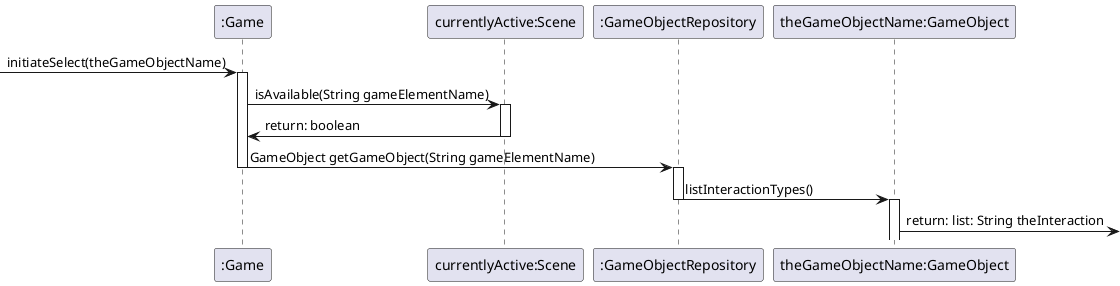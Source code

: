@startuml

participant ":Game" as gm
participant "currentlyActive:Scene" as sc
participant ":GameObjectRepository" as ga
participant "theGameObjectName:GameObject" as go


-> gm : initiateSelect(theGameObjectName)
activate gm
gm -> sc :isAvailable(String gameElementName)
activate sc
sc -> gm : return: boolean
deactivate sc
gm -> ga : GameObject getGameObject(String gameElementName)
deactivate gm
activate ga
ga -> go : listInteractionTypes()
deactivate ga
activate go
go -> : return: list: String theInteraction

@enduml